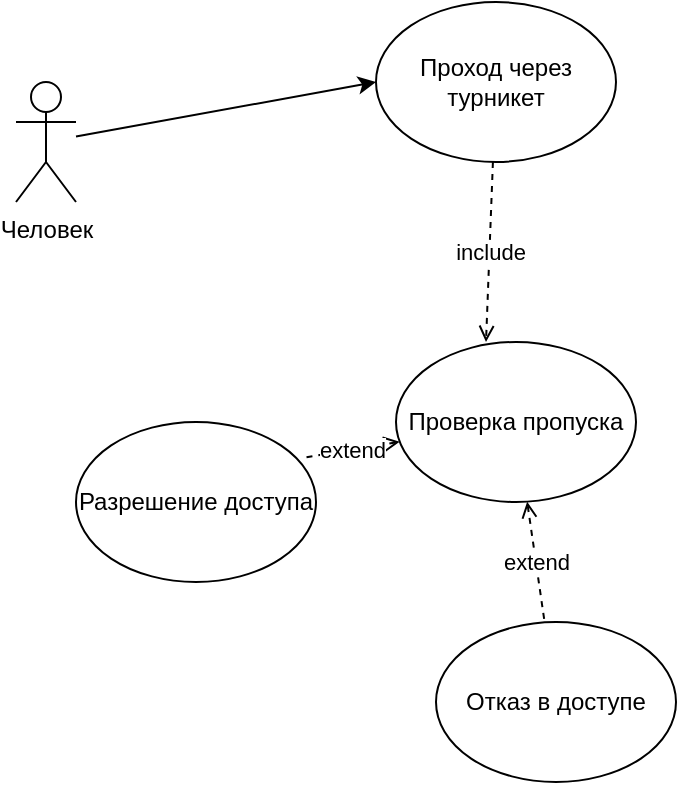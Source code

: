 <mxfile version="22.0.6" type="device">
  <diagram name="Страница — 1" id="902VAYLKyp4MIn6vzxDZ">
    <mxGraphModel dx="832" dy="485" grid="1" gridSize="10" guides="1" tooltips="1" connect="1" arrows="1" fold="1" page="1" pageScale="1" pageWidth="827" pageHeight="1169" math="0" shadow="0">
      <root>
        <mxCell id="0" />
        <mxCell id="1" parent="0" />
        <mxCell id="8NchNWnG4F7tHPcpfzxo-11" style="rounded=0;orthogonalLoop=1;jettySize=auto;html=1;entryX=0;entryY=0.5;entryDx=0;entryDy=0;" edge="1" parent="1" source="8NchNWnG4F7tHPcpfzxo-1" target="8NchNWnG4F7tHPcpfzxo-4">
          <mxGeometry relative="1" as="geometry" />
        </mxCell>
        <mxCell id="8NchNWnG4F7tHPcpfzxo-1" value="Человек" style="shape=umlActor;verticalLabelPosition=bottom;verticalAlign=top;html=1;outlineConnect=0;" vertex="1" parent="1">
          <mxGeometry x="170" y="150" width="30" height="60" as="geometry" />
        </mxCell>
        <mxCell id="8NchNWnG4F7tHPcpfzxo-4" value="Проход через турникет" style="ellipse;whiteSpace=wrap;html=1;" vertex="1" parent="1">
          <mxGeometry x="350" y="110" width="120" height="80" as="geometry" />
        </mxCell>
        <mxCell id="8NchNWnG4F7tHPcpfzxo-9" value="extend" style="rounded=0;orthogonalLoop=1;jettySize=auto;html=1;dashed=1;startArrow=open;startFill=0;endArrow=none;endFill=0;" edge="1" parent="1" source="8NchNWnG4F7tHPcpfzxo-5" target="8NchNWnG4F7tHPcpfzxo-7">
          <mxGeometry x="-0.016" relative="1" as="geometry">
            <mxPoint as="offset" />
          </mxGeometry>
        </mxCell>
        <mxCell id="8NchNWnG4F7tHPcpfzxo-5" value="Проверка пропуска" style="ellipse;whiteSpace=wrap;html=1;" vertex="1" parent="1">
          <mxGeometry x="360" y="280" width="120" height="80" as="geometry" />
        </mxCell>
        <mxCell id="8NchNWnG4F7tHPcpfzxo-6" value="Разрешение доступа" style="ellipse;whiteSpace=wrap;html=1;" vertex="1" parent="1">
          <mxGeometry x="200" y="320" width="120" height="80" as="geometry" />
        </mxCell>
        <mxCell id="8NchNWnG4F7tHPcpfzxo-7" value="Отказ в доступе" style="ellipse;whiteSpace=wrap;html=1;" vertex="1" parent="1">
          <mxGeometry x="380" y="420" width="120" height="80" as="geometry" />
        </mxCell>
        <mxCell id="8NchNWnG4F7tHPcpfzxo-8" value="include" style="rounded=0;orthogonalLoop=1;jettySize=auto;html=1;entryX=0.375;entryY=0;entryDx=0;entryDy=0;entryPerimeter=0;dashed=1;endArrow=open;endFill=0;" edge="1" parent="1" source="8NchNWnG4F7tHPcpfzxo-4" target="8NchNWnG4F7tHPcpfzxo-5">
          <mxGeometry relative="1" as="geometry" />
        </mxCell>
        <mxCell id="8NchNWnG4F7tHPcpfzxo-10" value="extend" style="rounded=0;orthogonalLoop=1;jettySize=auto;html=1;entryX=0.942;entryY=0.225;entryDx=0;entryDy=0;entryPerimeter=0;endArrow=none;endFill=0;dashed=1;startArrow=open;startFill=0;" edge="1" parent="1" source="8NchNWnG4F7tHPcpfzxo-5" target="8NchNWnG4F7tHPcpfzxo-6">
          <mxGeometry relative="1" as="geometry" />
        </mxCell>
      </root>
    </mxGraphModel>
  </diagram>
</mxfile>
